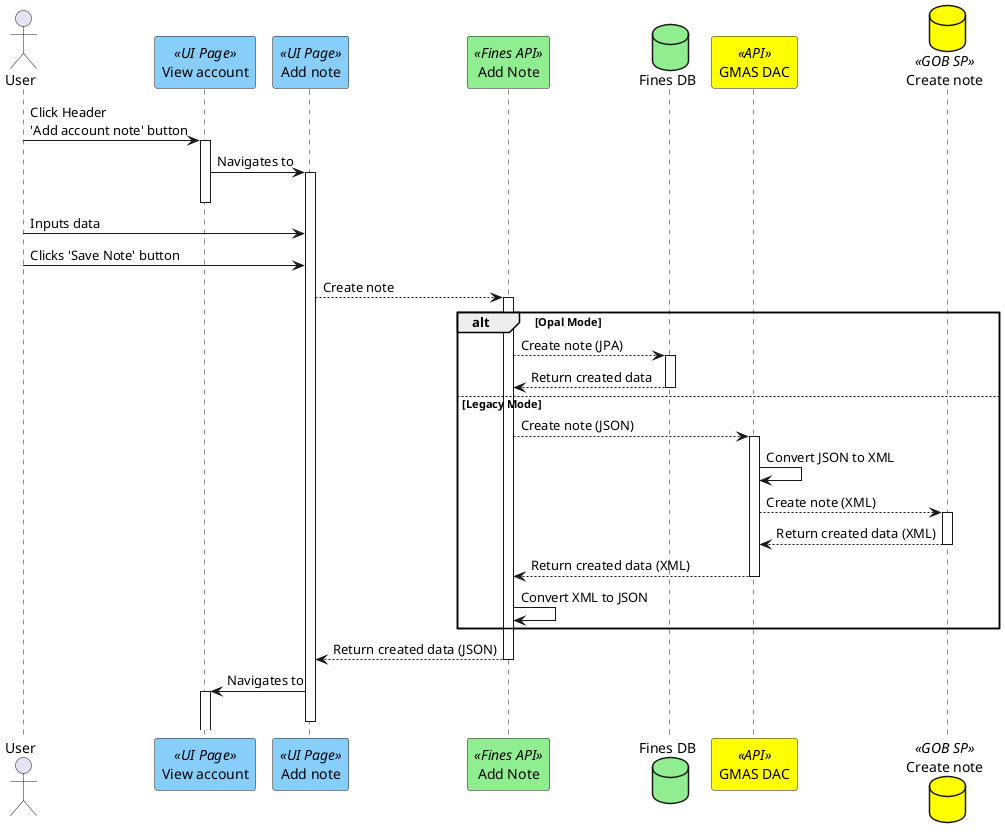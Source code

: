 @startuml
actor "User" as user
participant "View account" as viewAccount <<UI Page>> #lightskyblue
participant "Add note" as notes <<UI Page>> #lightskyblue
participant "Add Note" as postNote <<Fines API>> #lightgreen
database "Fines DB" as db #lightgreen
participant "GMAS DAC" as gmasdac <<API>> #yellow
database "Create note" as dblegacy <<GOB SP>> #yellow


user ->  viewAccount ++ : Click Header \n'Add account note' button
viewAccount -> notes ++ :Navigates to
deactivate viewAccount
user ->  notes : Inputs data
user ->  notes : Clicks 'Save Note' button
notes --> postNote ++: Create note
alt Opal Mode
postNote --> db ++: Create note (JPA)
db --> postNote: Return created data
deactivate db
else Legacy Mode
postNote --> gmasdac ++: Create note (JSON)
gmasdac -> gmasdac : Convert JSON to XML
gmasdac --> dblegacy ++: Create note (XML)
dblegacy --> gmasdac --: Return created data (XML)
gmasdac --> postNote --: Return created data (XML)
postNote -> postNote : Convert XML to JSON
end
postNote --> notes : Return created data (JSON)
deactivate postNote
notes -> viewAccount ++: Navigates to
deactivate notes

@enduml